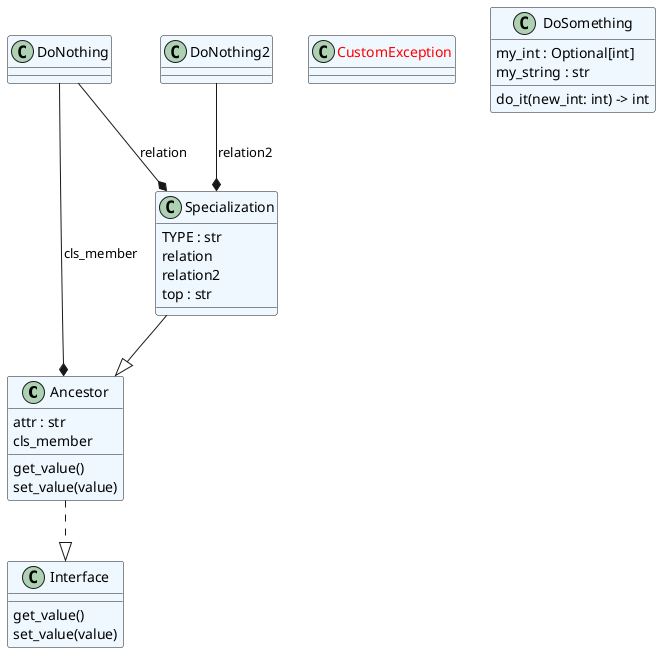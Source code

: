 @startuml classes_colorized
set namespaceSeparator none
class "Ancestor" as data.clientmodule_test.Ancestor #aliceblue {
  attr : str
  cls_member
  get_value()
  set_value(value)
}
class "<color:red>CustomException</color>" as data.suppliermodule_test.CustomException #aliceblue {
}
class "DoNothing" as data.suppliermodule_test.DoNothing #aliceblue {
}
class "DoNothing2" as data.suppliermodule_test.DoNothing2 #aliceblue {
}
class "DoSomething" as data.suppliermodule_test.DoSomething #aliceblue {
  my_int : Optional[int]
  my_string : str
  do_it(new_int: int) -> int
}
class "Interface" as data.suppliermodule_test.Interface #aliceblue {
  get_value()
  set_value(value)
}
class "Specialization" as data.clientmodule_test.Specialization #aliceblue {
  TYPE : str
  relation
  relation2
  top : str
}
data.clientmodule_test.Specialization --|> data.clientmodule_test.Ancestor
data.clientmodule_test.Ancestor ..|> data.suppliermodule_test.Interface
data.suppliermodule_test.DoNothing --* data.clientmodule_test.Ancestor : cls_member
data.suppliermodule_test.DoNothing --* data.clientmodule_test.Specialization : relation
data.suppliermodule_test.DoNothing2 --* data.clientmodule_test.Specialization : relation2
@enduml
